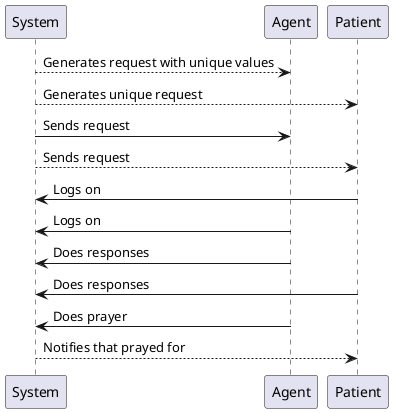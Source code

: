 @startuml
System --> Agent: Generates request with unique values
System --> Patient: Generates unique request
System -> Agent: Sends request
System --> Patient: Sends request
Patient ->System: Logs on
Agent -> System: Logs on
Agent -> System: Does responses
Patient -> System: Does responses
Agent -> System: Does prayer
System --> Patient: Notifies that prayed for



@enduml